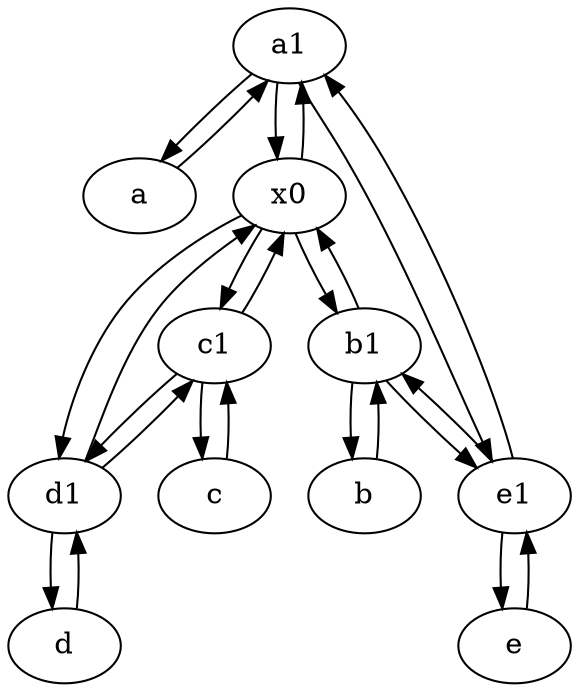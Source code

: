 digraph  {
	a1 [pos="40,15!"];
	e [pos="30,50!"];
	a [pos="40,10!"];
	b1 [pos="45,20!"];
	d1 [pos="25,30!"];
	x0;
	e1 [pos="25,45!"];
	c [pos="20,10!"];
	b [pos="50,20!"];
	c1 [pos="30,15!"];
	d [pos="20,30!"];
	e1 -> a1;
	c -> c1;
	x0 -> c1;
	x0 -> b1;
	d1 -> c1;
	c1 -> d1;
	c1 -> x0;
	x0 -> d1;
	b1 -> e1;
	e1 -> e;
	x0 -> a1;
	d1 -> d;
	e -> e1;
	c1 -> c;
	d -> d1;
	a1 -> e1;
	b1 -> b;
	a1 -> x0;
	b -> b1;
	a -> a1;
	e1 -> b1;
	b1 -> x0;
	a1 -> a;
	d1 -> x0;

	}